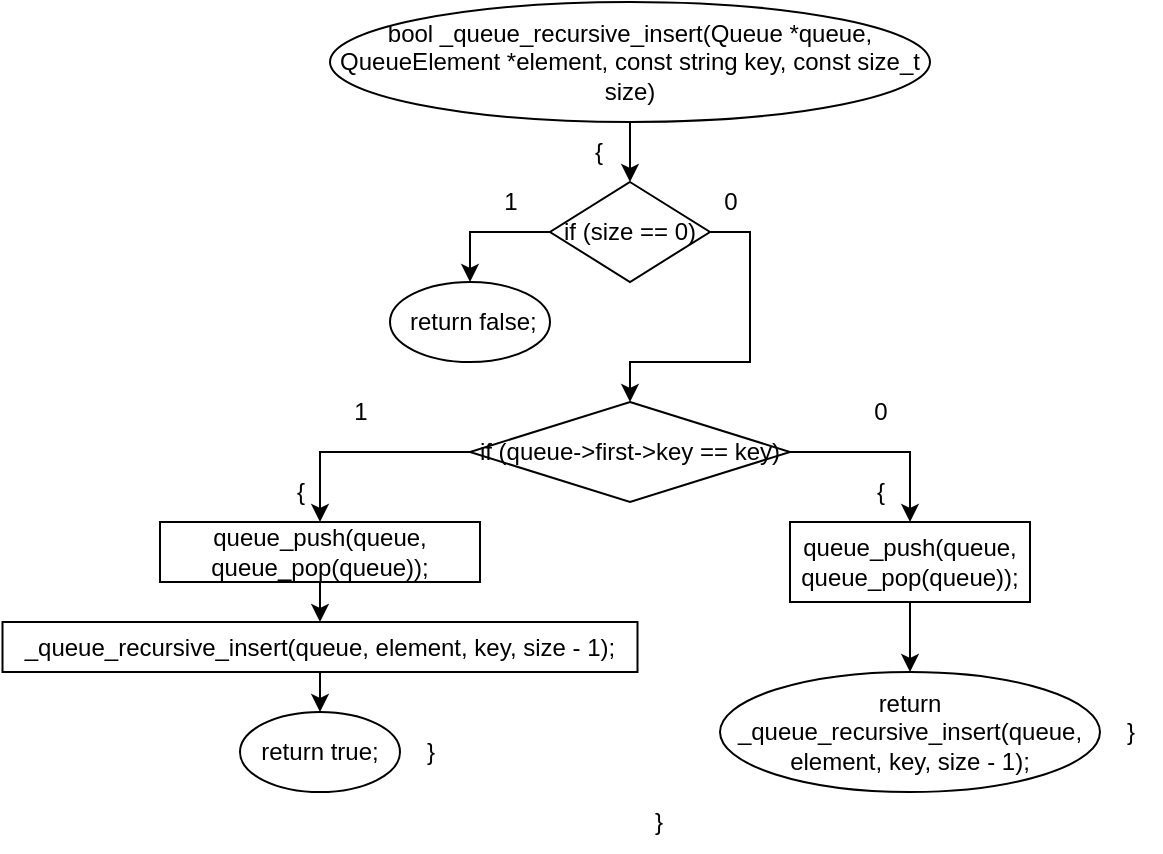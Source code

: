 <mxfile version="20.8.16" type="device"><diagram name="Страница 1" id="Lplhu6TiaI4KIsvvTmyk"><mxGraphModel dx="1050" dy="629" grid="1" gridSize="10" guides="1" tooltips="1" connect="1" arrows="1" fold="1" page="1" pageScale="1" pageWidth="827" pageHeight="1169" math="0" shadow="0"><root><mxCell id="0"/><mxCell id="1" parent="0"/><mxCell id="8njMvRHcYjpuWa6TUYjP-3" value="" style="edgeStyle=orthogonalEdgeStyle;rounded=0;orthogonalLoop=1;jettySize=auto;html=1;" edge="1" parent="1" source="8njMvRHcYjpuWa6TUYjP-1" target="8njMvRHcYjpuWa6TUYjP-2"><mxGeometry relative="1" as="geometry"/></mxCell><mxCell id="8njMvRHcYjpuWa6TUYjP-1" value="bool _queue_recursive_insert(Queue *queue, QueueElement *element, const string key, const size_t size)" style="ellipse;whiteSpace=wrap;html=1;" vertex="1" parent="1"><mxGeometry x="280" y="40" width="300" height="60" as="geometry"/></mxCell><mxCell id="8njMvRHcYjpuWa6TUYjP-7" style="edgeStyle=orthogonalEdgeStyle;rounded=0;orthogonalLoop=1;jettySize=auto;html=1;exitX=0;exitY=0.5;exitDx=0;exitDy=0;entryX=0.5;entryY=0;entryDx=0;entryDy=0;" edge="1" parent="1" source="8njMvRHcYjpuWa6TUYjP-2" target="8njMvRHcYjpuWa6TUYjP-5"><mxGeometry relative="1" as="geometry"/></mxCell><mxCell id="8njMvRHcYjpuWa6TUYjP-24" style="edgeStyle=orthogonalEdgeStyle;rounded=0;orthogonalLoop=1;jettySize=auto;html=1;exitX=1;exitY=0.5;exitDx=0;exitDy=0;entryX=0.5;entryY=0;entryDx=0;entryDy=0;" edge="1" parent="1" source="8njMvRHcYjpuWa6TUYjP-2" target="8njMvRHcYjpuWa6TUYjP-14"><mxGeometry relative="1" as="geometry"><Array as="points"><mxPoint x="490" y="155"/><mxPoint x="490" y="220"/><mxPoint x="430" y="220"/></Array></mxGeometry></mxCell><mxCell id="8njMvRHcYjpuWa6TUYjP-2" value="if (size == 0)" style="rhombus;whiteSpace=wrap;html=1;" vertex="1" parent="1"><mxGeometry x="390" y="130" width="80" height="50" as="geometry"/></mxCell><mxCell id="8njMvRHcYjpuWa6TUYjP-4" value="{" style="text;html=1;align=center;verticalAlign=middle;resizable=0;points=[];autosize=1;strokeColor=none;fillColor=none;" vertex="1" parent="1"><mxGeometry x="399" y="100" width="30" height="30" as="geometry"/></mxCell><mxCell id="8njMvRHcYjpuWa6TUYjP-5" value="&amp;nbsp;return false;" style="ellipse;whiteSpace=wrap;html=1;" vertex="1" parent="1"><mxGeometry x="310" y="180" width="80" height="40" as="geometry"/></mxCell><mxCell id="8njMvRHcYjpuWa6TUYjP-8" value="1" style="text;html=1;align=center;verticalAlign=middle;resizable=0;points=[];autosize=1;strokeColor=none;fillColor=none;" vertex="1" parent="1"><mxGeometry x="355" y="125" width="30" height="30" as="geometry"/></mxCell><mxCell id="8njMvRHcYjpuWa6TUYjP-18" style="edgeStyle=orthogonalEdgeStyle;rounded=0;orthogonalLoop=1;jettySize=auto;html=1;exitX=0;exitY=0.5;exitDx=0;exitDy=0;entryX=0.5;entryY=0;entryDx=0;entryDy=0;" edge="1" parent="1" source="8njMvRHcYjpuWa6TUYjP-14" target="8njMvRHcYjpuWa6TUYjP-17"><mxGeometry relative="1" as="geometry"/></mxCell><mxCell id="8njMvRHcYjpuWa6TUYjP-27" style="edgeStyle=orthogonalEdgeStyle;rounded=0;orthogonalLoop=1;jettySize=auto;html=1;exitX=1;exitY=0.5;exitDx=0;exitDy=0;entryX=0.5;entryY=0;entryDx=0;entryDy=0;" edge="1" parent="1" source="8njMvRHcYjpuWa6TUYjP-14" target="8njMvRHcYjpuWa6TUYjP-26"><mxGeometry relative="1" as="geometry"/></mxCell><mxCell id="8njMvRHcYjpuWa6TUYjP-14" value="if (queue-&amp;gt;first-&amp;gt;key == key)" style="rhombus;whiteSpace=wrap;html=1;" vertex="1" parent="1"><mxGeometry x="350" y="240" width="160" height="50" as="geometry"/></mxCell><mxCell id="8njMvRHcYjpuWa6TUYjP-15" value="return true;" style="ellipse;whiteSpace=wrap;html=1;" vertex="1" parent="1"><mxGeometry x="235" y="395" width="80" height="40" as="geometry"/></mxCell><mxCell id="8njMvRHcYjpuWa6TUYjP-16" value="1" style="text;html=1;align=center;verticalAlign=middle;resizable=0;points=[];autosize=1;strokeColor=none;fillColor=none;" vertex="1" parent="1"><mxGeometry x="280" y="230" width="30" height="30" as="geometry"/></mxCell><mxCell id="8njMvRHcYjpuWa6TUYjP-20" value="" style="edgeStyle=orthogonalEdgeStyle;rounded=0;orthogonalLoop=1;jettySize=auto;html=1;" edge="1" parent="1" source="8njMvRHcYjpuWa6TUYjP-17" target="8njMvRHcYjpuWa6TUYjP-19"><mxGeometry relative="1" as="geometry"/></mxCell><mxCell id="8njMvRHcYjpuWa6TUYjP-17" value="queue_push(queue, queue_pop(queue));" style="whiteSpace=wrap;html=1;" vertex="1" parent="1"><mxGeometry x="195" y="300" width="160" height="30" as="geometry"/></mxCell><mxCell id="8njMvRHcYjpuWa6TUYjP-21" style="edgeStyle=orthogonalEdgeStyle;rounded=0;orthogonalLoop=1;jettySize=auto;html=1;exitX=0.5;exitY=1;exitDx=0;exitDy=0;entryX=0.5;entryY=0;entryDx=0;entryDy=0;" edge="1" parent="1" source="8njMvRHcYjpuWa6TUYjP-19" target="8njMvRHcYjpuWa6TUYjP-15"><mxGeometry relative="1" as="geometry"/></mxCell><mxCell id="8njMvRHcYjpuWa6TUYjP-19" value="_queue_recursive_insert(queue, element, key, size - 1);" style="whiteSpace=wrap;html=1;" vertex="1" parent="1"><mxGeometry x="116.25" y="350" width="317.5" height="25" as="geometry"/></mxCell><mxCell id="8njMvRHcYjpuWa6TUYjP-22" value="}" style="text;html=1;align=center;verticalAlign=middle;resizable=0;points=[];autosize=1;strokeColor=none;fillColor=none;" vertex="1" parent="1"><mxGeometry x="315" y="400" width="30" height="30" as="geometry"/></mxCell><mxCell id="8njMvRHcYjpuWa6TUYjP-23" value="{" style="text;html=1;align=center;verticalAlign=middle;resizable=0;points=[];autosize=1;strokeColor=none;fillColor=none;" vertex="1" parent="1"><mxGeometry x="250" y="270" width="30" height="30" as="geometry"/></mxCell><mxCell id="8njMvRHcYjpuWa6TUYjP-25" value="0" style="text;html=1;align=center;verticalAlign=middle;resizable=0;points=[];autosize=1;strokeColor=none;fillColor=none;" vertex="1" parent="1"><mxGeometry x="465" y="125" width="30" height="30" as="geometry"/></mxCell><mxCell id="8njMvRHcYjpuWa6TUYjP-29" value="" style="edgeStyle=orthogonalEdgeStyle;rounded=0;orthogonalLoop=1;jettySize=auto;html=1;" edge="1" parent="1" source="8njMvRHcYjpuWa6TUYjP-26" target="8njMvRHcYjpuWa6TUYjP-28"><mxGeometry relative="1" as="geometry"/></mxCell><mxCell id="8njMvRHcYjpuWa6TUYjP-26" value="queue_push(queue, queue_pop(queue));" style="whiteSpace=wrap;html=1;" vertex="1" parent="1"><mxGeometry x="510" y="300" width="120" height="40" as="geometry"/></mxCell><mxCell id="8njMvRHcYjpuWa6TUYjP-28" value="return _queue_recursive_insert(queue, element, key, size - 1);" style="ellipse;whiteSpace=wrap;html=1;" vertex="1" parent="1"><mxGeometry x="475" y="375" width="190" height="60" as="geometry"/></mxCell><mxCell id="8njMvRHcYjpuWa6TUYjP-30" value="}" style="text;html=1;align=center;verticalAlign=middle;resizable=0;points=[];autosize=1;strokeColor=none;fillColor=none;" vertex="1" parent="1"><mxGeometry x="665" y="390" width="30" height="30" as="geometry"/></mxCell><mxCell id="8njMvRHcYjpuWa6TUYjP-31" value="{" style="text;html=1;align=center;verticalAlign=middle;resizable=0;points=[];autosize=1;strokeColor=none;fillColor=none;" vertex="1" parent="1"><mxGeometry x="540" y="270" width="30" height="30" as="geometry"/></mxCell><mxCell id="8njMvRHcYjpuWa6TUYjP-32" value="0" style="text;html=1;align=center;verticalAlign=middle;resizable=0;points=[];autosize=1;strokeColor=none;fillColor=none;" vertex="1" parent="1"><mxGeometry x="540" y="230" width="30" height="30" as="geometry"/></mxCell><mxCell id="8njMvRHcYjpuWa6TUYjP-33" value="}" style="text;html=1;align=center;verticalAlign=middle;resizable=0;points=[];autosize=1;strokeColor=none;fillColor=none;" vertex="1" parent="1"><mxGeometry x="429" y="435" width="30" height="30" as="geometry"/></mxCell></root></mxGraphModel></diagram></mxfile>